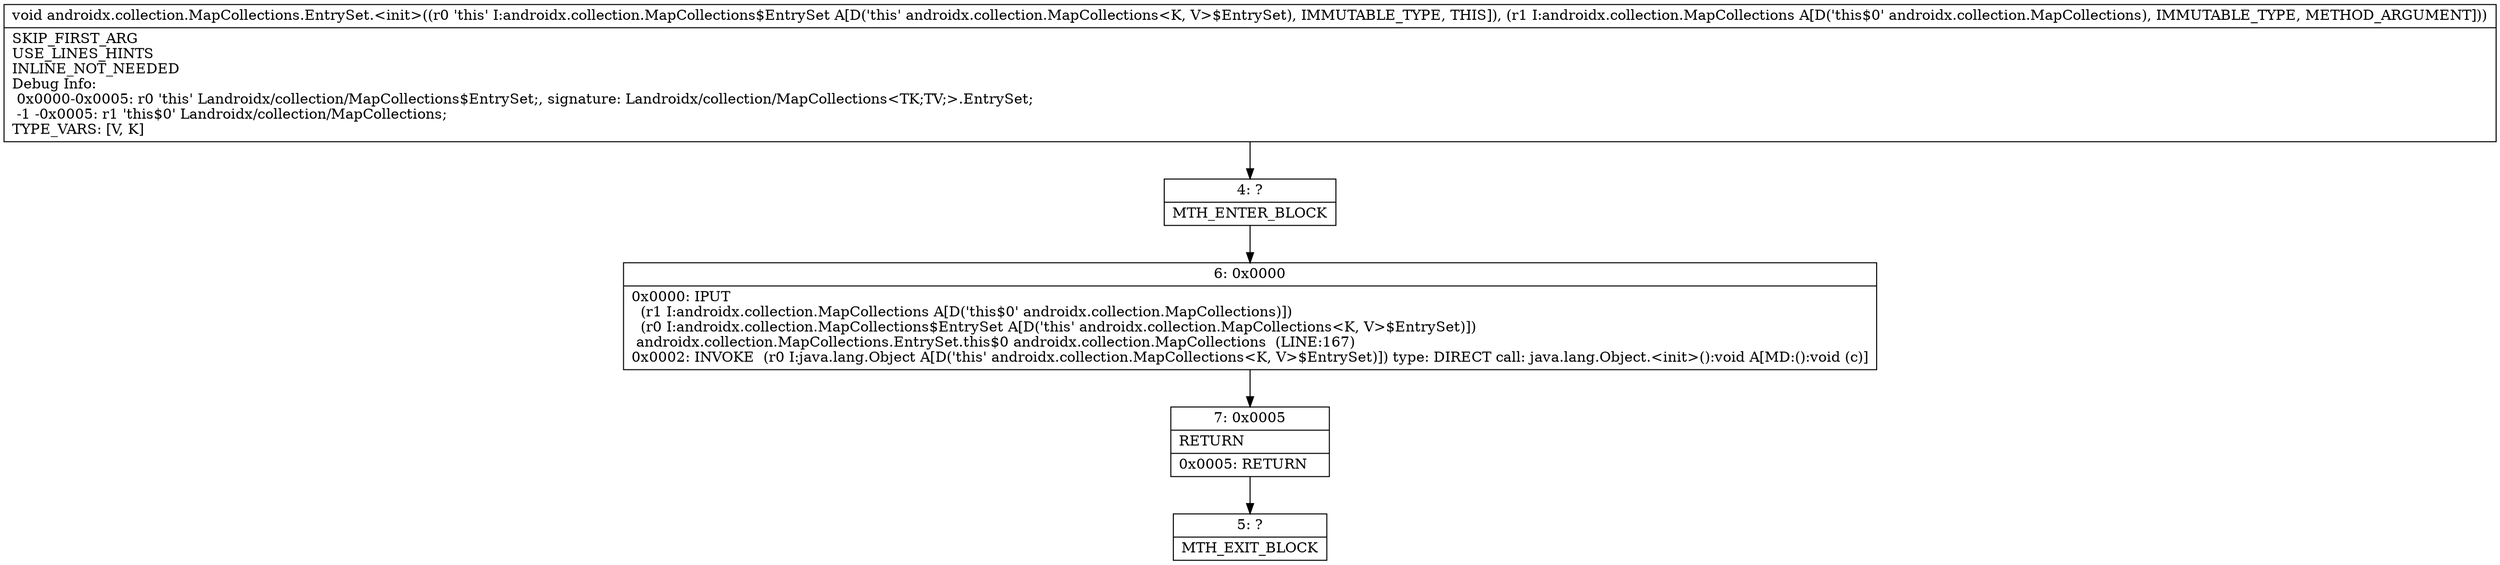 digraph "CFG forandroidx.collection.MapCollections.EntrySet.\<init\>(Landroidx\/collection\/MapCollections;)V" {
Node_4 [shape=record,label="{4\:\ ?|MTH_ENTER_BLOCK\l}"];
Node_6 [shape=record,label="{6\:\ 0x0000|0x0000: IPUT  \l  (r1 I:androidx.collection.MapCollections A[D('this$0' androidx.collection.MapCollections)])\l  (r0 I:androidx.collection.MapCollections$EntrySet A[D('this' androidx.collection.MapCollections\<K, V\>$EntrySet)])\l androidx.collection.MapCollections.EntrySet.this$0 androidx.collection.MapCollections  (LINE:167)\l0x0002: INVOKE  (r0 I:java.lang.Object A[D('this' androidx.collection.MapCollections\<K, V\>$EntrySet)]) type: DIRECT call: java.lang.Object.\<init\>():void A[MD:():void (c)]\l}"];
Node_7 [shape=record,label="{7\:\ 0x0005|RETURN\l|0x0005: RETURN   \l}"];
Node_5 [shape=record,label="{5\:\ ?|MTH_EXIT_BLOCK\l}"];
MethodNode[shape=record,label="{void androidx.collection.MapCollections.EntrySet.\<init\>((r0 'this' I:androidx.collection.MapCollections$EntrySet A[D('this' androidx.collection.MapCollections\<K, V\>$EntrySet), IMMUTABLE_TYPE, THIS]), (r1 I:androidx.collection.MapCollections A[D('this$0' androidx.collection.MapCollections), IMMUTABLE_TYPE, METHOD_ARGUMENT]))  | SKIP_FIRST_ARG\lUSE_LINES_HINTS\lINLINE_NOT_NEEDED\lDebug Info:\l  0x0000\-0x0005: r0 'this' Landroidx\/collection\/MapCollections$EntrySet;, signature: Landroidx\/collection\/MapCollections\<TK;TV;\>.EntrySet;\l  \-1 \-0x0005: r1 'this$0' Landroidx\/collection\/MapCollections;\lTYPE_VARS: [V, K]\l}"];
MethodNode -> Node_4;Node_4 -> Node_6;
Node_6 -> Node_7;
Node_7 -> Node_5;
}

